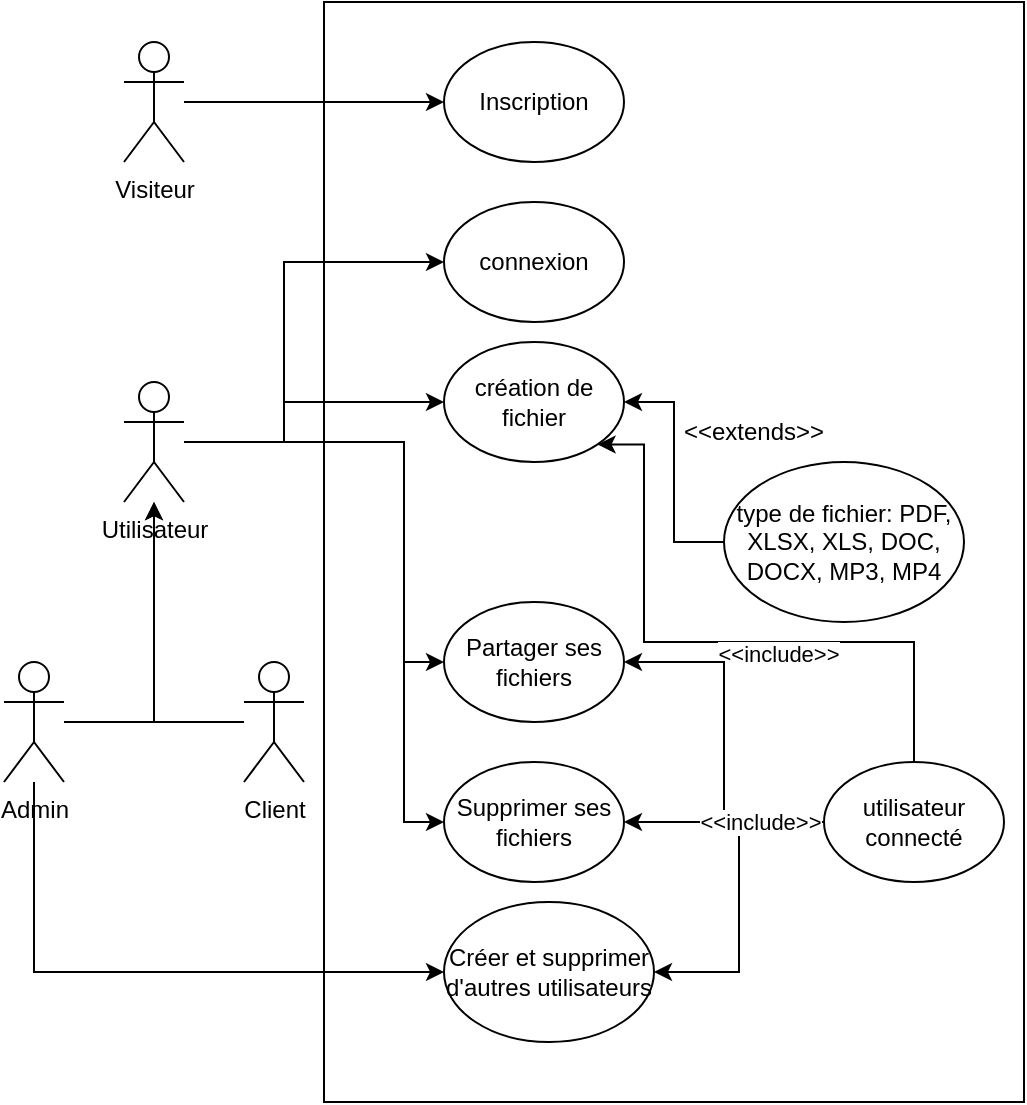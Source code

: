 <mxfile version="28.2.5">
  <diagram name="Page-1" id="2-2BGVHY5RoY8PmpDTeY">
    <mxGraphModel dx="1257" dy="608" grid="1" gridSize="10" guides="1" tooltips="1" connect="1" arrows="1" fold="1" page="1" pageScale="1" pageWidth="827" pageHeight="1169" math="0" shadow="0">
      <root>
        <mxCell id="0" />
        <mxCell id="1" parent="0" />
        <mxCell id="Ku4oZlPeEh7fANMUZ4SY-6" value="" style="rounded=0;whiteSpace=wrap;html=1;" parent="1" vertex="1">
          <mxGeometry x="370" y="30" width="350" height="550" as="geometry" />
        </mxCell>
        <mxCell id="Ku4oZlPeEh7fANMUZ4SY-22" style="edgeStyle=orthogonalEdgeStyle;rounded=0;orthogonalLoop=1;jettySize=auto;html=1;entryX=0;entryY=0.5;entryDx=0;entryDy=0;" parent="1" source="Ku4oZlPeEh7fANMUZ4SY-1" target="Ku4oZlPeEh7fANMUZ4SY-7" edge="1">
          <mxGeometry relative="1" as="geometry">
            <Array as="points">
              <mxPoint x="350" y="250" />
              <mxPoint x="350" y="230" />
            </Array>
          </mxGeometry>
        </mxCell>
        <mxCell id="Ku4oZlPeEh7fANMUZ4SY-23" style="edgeStyle=orthogonalEdgeStyle;rounded=0;orthogonalLoop=1;jettySize=auto;html=1;entryX=0;entryY=0.5;entryDx=0;entryDy=0;" parent="1" source="Ku4oZlPeEh7fANMUZ4SY-1" target="Ku4oZlPeEh7fANMUZ4SY-12" edge="1">
          <mxGeometry relative="1" as="geometry">
            <Array as="points">
              <mxPoint x="410" y="250" />
              <mxPoint x="410" y="360" />
            </Array>
          </mxGeometry>
        </mxCell>
        <mxCell id="Ku4oZlPeEh7fANMUZ4SY-24" style="edgeStyle=orthogonalEdgeStyle;rounded=0;orthogonalLoop=1;jettySize=auto;html=1;entryX=0;entryY=0.5;entryDx=0;entryDy=0;" parent="1" source="Ku4oZlPeEh7fANMUZ4SY-1" target="Ku4oZlPeEh7fANMUZ4SY-13" edge="1">
          <mxGeometry relative="1" as="geometry">
            <Array as="points">
              <mxPoint x="410" y="250" />
              <mxPoint x="410" y="440" />
            </Array>
          </mxGeometry>
        </mxCell>
        <mxCell id="Ku4oZlPeEh7fANMUZ4SY-27" style="edgeStyle=orthogonalEdgeStyle;rounded=0;orthogonalLoop=1;jettySize=auto;html=1;entryX=0;entryY=0.5;entryDx=0;entryDy=0;" parent="1" source="Ku4oZlPeEh7fANMUZ4SY-1" target="Ku4oZlPeEh7fANMUZ4SY-26" edge="1">
          <mxGeometry relative="1" as="geometry">
            <Array as="points">
              <mxPoint x="350" y="250" />
              <mxPoint x="350" y="160" />
            </Array>
          </mxGeometry>
        </mxCell>
        <mxCell id="Ku4oZlPeEh7fANMUZ4SY-1" value="Utilisateur" style="shape=umlActor;verticalLabelPosition=bottom;verticalAlign=top;html=1;outlineConnect=0;" parent="1" vertex="1">
          <mxGeometry x="270" y="220" width="30" height="60" as="geometry" />
        </mxCell>
        <mxCell id="Ku4oZlPeEh7fANMUZ4SY-5" style="edgeStyle=orthogonalEdgeStyle;rounded=0;orthogonalLoop=1;jettySize=auto;html=1;" parent="1" source="Ku4oZlPeEh7fANMUZ4SY-2" target="Ku4oZlPeEh7fANMUZ4SY-1" edge="1">
          <mxGeometry relative="1" as="geometry" />
        </mxCell>
        <mxCell id="Ku4oZlPeEh7fANMUZ4SY-25" style="edgeStyle=orthogonalEdgeStyle;rounded=0;orthogonalLoop=1;jettySize=auto;html=1;entryX=0;entryY=0.5;entryDx=0;entryDy=0;" parent="1" source="Ku4oZlPeEh7fANMUZ4SY-2" target="Ku4oZlPeEh7fANMUZ4SY-14" edge="1">
          <mxGeometry relative="1" as="geometry">
            <Array as="points">
              <mxPoint x="225" y="515" />
            </Array>
          </mxGeometry>
        </mxCell>
        <mxCell id="Ku4oZlPeEh7fANMUZ4SY-2" value="Admin" style="shape=umlActor;verticalLabelPosition=bottom;verticalAlign=top;html=1;outlineConnect=0;" parent="1" vertex="1">
          <mxGeometry x="210" y="360" width="30" height="60" as="geometry" />
        </mxCell>
        <mxCell id="Ku4oZlPeEh7fANMUZ4SY-4" style="edgeStyle=orthogonalEdgeStyle;rounded=0;orthogonalLoop=1;jettySize=auto;html=1;" parent="1" source="Ku4oZlPeEh7fANMUZ4SY-3" target="Ku4oZlPeEh7fANMUZ4SY-1" edge="1">
          <mxGeometry relative="1" as="geometry" />
        </mxCell>
        <mxCell id="Ku4oZlPeEh7fANMUZ4SY-3" value="Client" style="shape=umlActor;verticalLabelPosition=bottom;verticalAlign=top;html=1;outlineConnect=0;" parent="1" vertex="1">
          <mxGeometry x="330" y="360" width="30" height="60" as="geometry" />
        </mxCell>
        <mxCell id="Ku4oZlPeEh7fANMUZ4SY-7" value="création de fichier" style="ellipse;whiteSpace=wrap;html=1;" parent="1" vertex="1">
          <mxGeometry x="430" y="200" width="90" height="60" as="geometry" />
        </mxCell>
        <mxCell id="Ku4oZlPeEh7fANMUZ4SY-10" style="edgeStyle=orthogonalEdgeStyle;rounded=0;orthogonalLoop=1;jettySize=auto;html=1;" parent="1" source="Ku4oZlPeEh7fANMUZ4SY-9" target="Ku4oZlPeEh7fANMUZ4SY-7" edge="1">
          <mxGeometry relative="1" as="geometry" />
        </mxCell>
        <mxCell id="Ku4oZlPeEh7fANMUZ4SY-9" value="type de fichier: PDF, XLSX, XLS, DOC, DOCX, MP3, MP4" style="ellipse;whiteSpace=wrap;html=1;" parent="1" vertex="1">
          <mxGeometry x="570" y="260" width="120" height="80" as="geometry" />
        </mxCell>
        <mxCell id="Ku4oZlPeEh7fANMUZ4SY-11" value="&amp;lt;&amp;lt;extends&amp;gt;&amp;gt;" style="text;html=1;align=center;verticalAlign=middle;whiteSpace=wrap;rounded=0;" parent="1" vertex="1">
          <mxGeometry x="555" y="230" width="60" height="30" as="geometry" />
        </mxCell>
        <mxCell id="Ku4oZlPeEh7fANMUZ4SY-12" value="Partager ses fichiers" style="ellipse;whiteSpace=wrap;html=1;" parent="1" vertex="1">
          <mxGeometry x="430" y="330" width="90" height="60" as="geometry" />
        </mxCell>
        <mxCell id="Ku4oZlPeEh7fANMUZ4SY-13" value="Supprimer ses fichiers" style="ellipse;whiteSpace=wrap;html=1;" parent="1" vertex="1">
          <mxGeometry x="430" y="410" width="90" height="60" as="geometry" />
        </mxCell>
        <mxCell id="Ku4oZlPeEh7fANMUZ4SY-14" value="Créer et supprimer d&#39;autres utilisateurs" style="ellipse;whiteSpace=wrap;html=1;" parent="1" vertex="1">
          <mxGeometry x="430" y="480" width="105" height="70" as="geometry" />
        </mxCell>
        <mxCell id="Ku4oZlPeEh7fANMUZ4SY-16" style="edgeStyle=orthogonalEdgeStyle;rounded=0;orthogonalLoop=1;jettySize=auto;html=1;entryX=1;entryY=1;entryDx=0;entryDy=0;" parent="1" source="Ku4oZlPeEh7fANMUZ4SY-15" target="Ku4oZlPeEh7fANMUZ4SY-7" edge="1">
          <mxGeometry relative="1" as="geometry">
            <Array as="points">
              <mxPoint x="665" y="350" />
              <mxPoint x="530" y="350" />
              <mxPoint x="530" y="251" />
            </Array>
          </mxGeometry>
        </mxCell>
        <mxCell id="Ku4oZlPeEh7fANMUZ4SY-21" value="&amp;lt;&amp;lt;include&amp;gt;&amp;gt;" style="edgeLabel;html=1;align=center;verticalAlign=middle;resizable=0;points=[];" parent="Ku4oZlPeEh7fANMUZ4SY-16" vertex="1" connectable="0">
          <mxGeometry x="-0.19" y="6" relative="1" as="geometry">
            <mxPoint as="offset" />
          </mxGeometry>
        </mxCell>
        <mxCell id="Ku4oZlPeEh7fANMUZ4SY-17" style="edgeStyle=orthogonalEdgeStyle;rounded=0;orthogonalLoop=1;jettySize=auto;html=1;entryX=1;entryY=0.5;entryDx=0;entryDy=0;" parent="1" source="Ku4oZlPeEh7fANMUZ4SY-15" target="Ku4oZlPeEh7fANMUZ4SY-12" edge="1">
          <mxGeometry relative="1" as="geometry" />
        </mxCell>
        <mxCell id="Ku4oZlPeEh7fANMUZ4SY-18" style="edgeStyle=orthogonalEdgeStyle;rounded=0;orthogonalLoop=1;jettySize=auto;html=1;" parent="1" source="Ku4oZlPeEh7fANMUZ4SY-15" target="Ku4oZlPeEh7fANMUZ4SY-13" edge="1">
          <mxGeometry relative="1" as="geometry" />
        </mxCell>
        <mxCell id="Ku4oZlPeEh7fANMUZ4SY-19" style="edgeStyle=orthogonalEdgeStyle;rounded=0;orthogonalLoop=1;jettySize=auto;html=1;entryX=1;entryY=0.5;entryDx=0;entryDy=0;" parent="1" source="Ku4oZlPeEh7fANMUZ4SY-15" target="Ku4oZlPeEh7fANMUZ4SY-14" edge="1">
          <mxGeometry relative="1" as="geometry" />
        </mxCell>
        <mxCell id="Ku4oZlPeEh7fANMUZ4SY-20" value="&amp;lt;&amp;lt;include&amp;gt;&amp;gt;" style="edgeLabel;html=1;align=center;verticalAlign=middle;resizable=0;points=[];" parent="Ku4oZlPeEh7fANMUZ4SY-19" vertex="1" connectable="0">
          <mxGeometry x="-0.591" relative="1" as="geometry">
            <mxPoint as="offset" />
          </mxGeometry>
        </mxCell>
        <mxCell id="Ku4oZlPeEh7fANMUZ4SY-15" value="utilisateur connecté" style="ellipse;whiteSpace=wrap;html=1;" parent="1" vertex="1">
          <mxGeometry x="620" y="410" width="90" height="60" as="geometry" />
        </mxCell>
        <mxCell id="Ku4oZlPeEh7fANMUZ4SY-26" value="connexion" style="ellipse;whiteSpace=wrap;html=1;" parent="1" vertex="1">
          <mxGeometry x="430" y="130" width="90" height="60" as="geometry" />
        </mxCell>
        <mxCell id="-2VV4v19sb74rrl99u0D-3" style="edgeStyle=orthogonalEdgeStyle;rounded=0;orthogonalLoop=1;jettySize=auto;html=1;entryX=0;entryY=0.5;entryDx=0;entryDy=0;" edge="1" parent="1" source="-2VV4v19sb74rrl99u0D-1" target="-2VV4v19sb74rrl99u0D-2">
          <mxGeometry relative="1" as="geometry" />
        </mxCell>
        <mxCell id="-2VV4v19sb74rrl99u0D-1" value="Visiteur" style="shape=umlActor;verticalLabelPosition=bottom;verticalAlign=top;html=1;outlineConnect=0;" vertex="1" parent="1">
          <mxGeometry x="270" y="50" width="30" height="60" as="geometry" />
        </mxCell>
        <mxCell id="-2VV4v19sb74rrl99u0D-2" value="Inscription" style="ellipse;whiteSpace=wrap;html=1;" vertex="1" parent="1">
          <mxGeometry x="430" y="50" width="90" height="60" as="geometry" />
        </mxCell>
      </root>
    </mxGraphModel>
  </diagram>
</mxfile>
